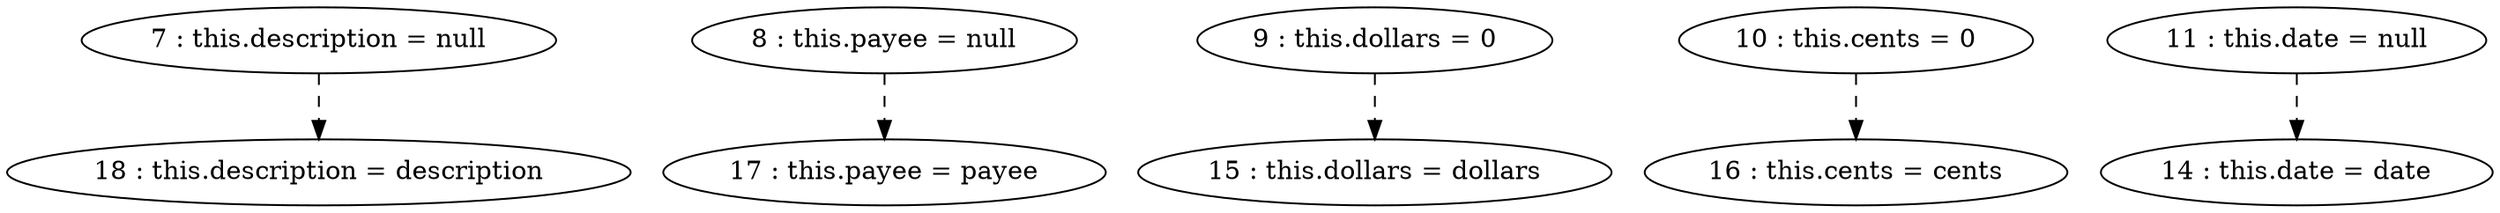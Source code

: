 digraph G {
"7 : this.description = null"
"7 : this.description = null" -> "18 : this.description = description" [style=dashed]
"8 : this.payee = null"
"8 : this.payee = null" -> "17 : this.payee = payee" [style=dashed]
"9 : this.dollars = 0"
"9 : this.dollars = 0" -> "15 : this.dollars = dollars" [style=dashed]
"10 : this.cents = 0"
"10 : this.cents = 0" -> "16 : this.cents = cents" [style=dashed]
"11 : this.date = null"
"11 : this.date = null" -> "14 : this.date = date" [style=dashed]
"14 : this.date = date"
"15 : this.dollars = dollars"
"16 : this.cents = cents"
"17 : this.payee = payee"
"18 : this.description = description"
}